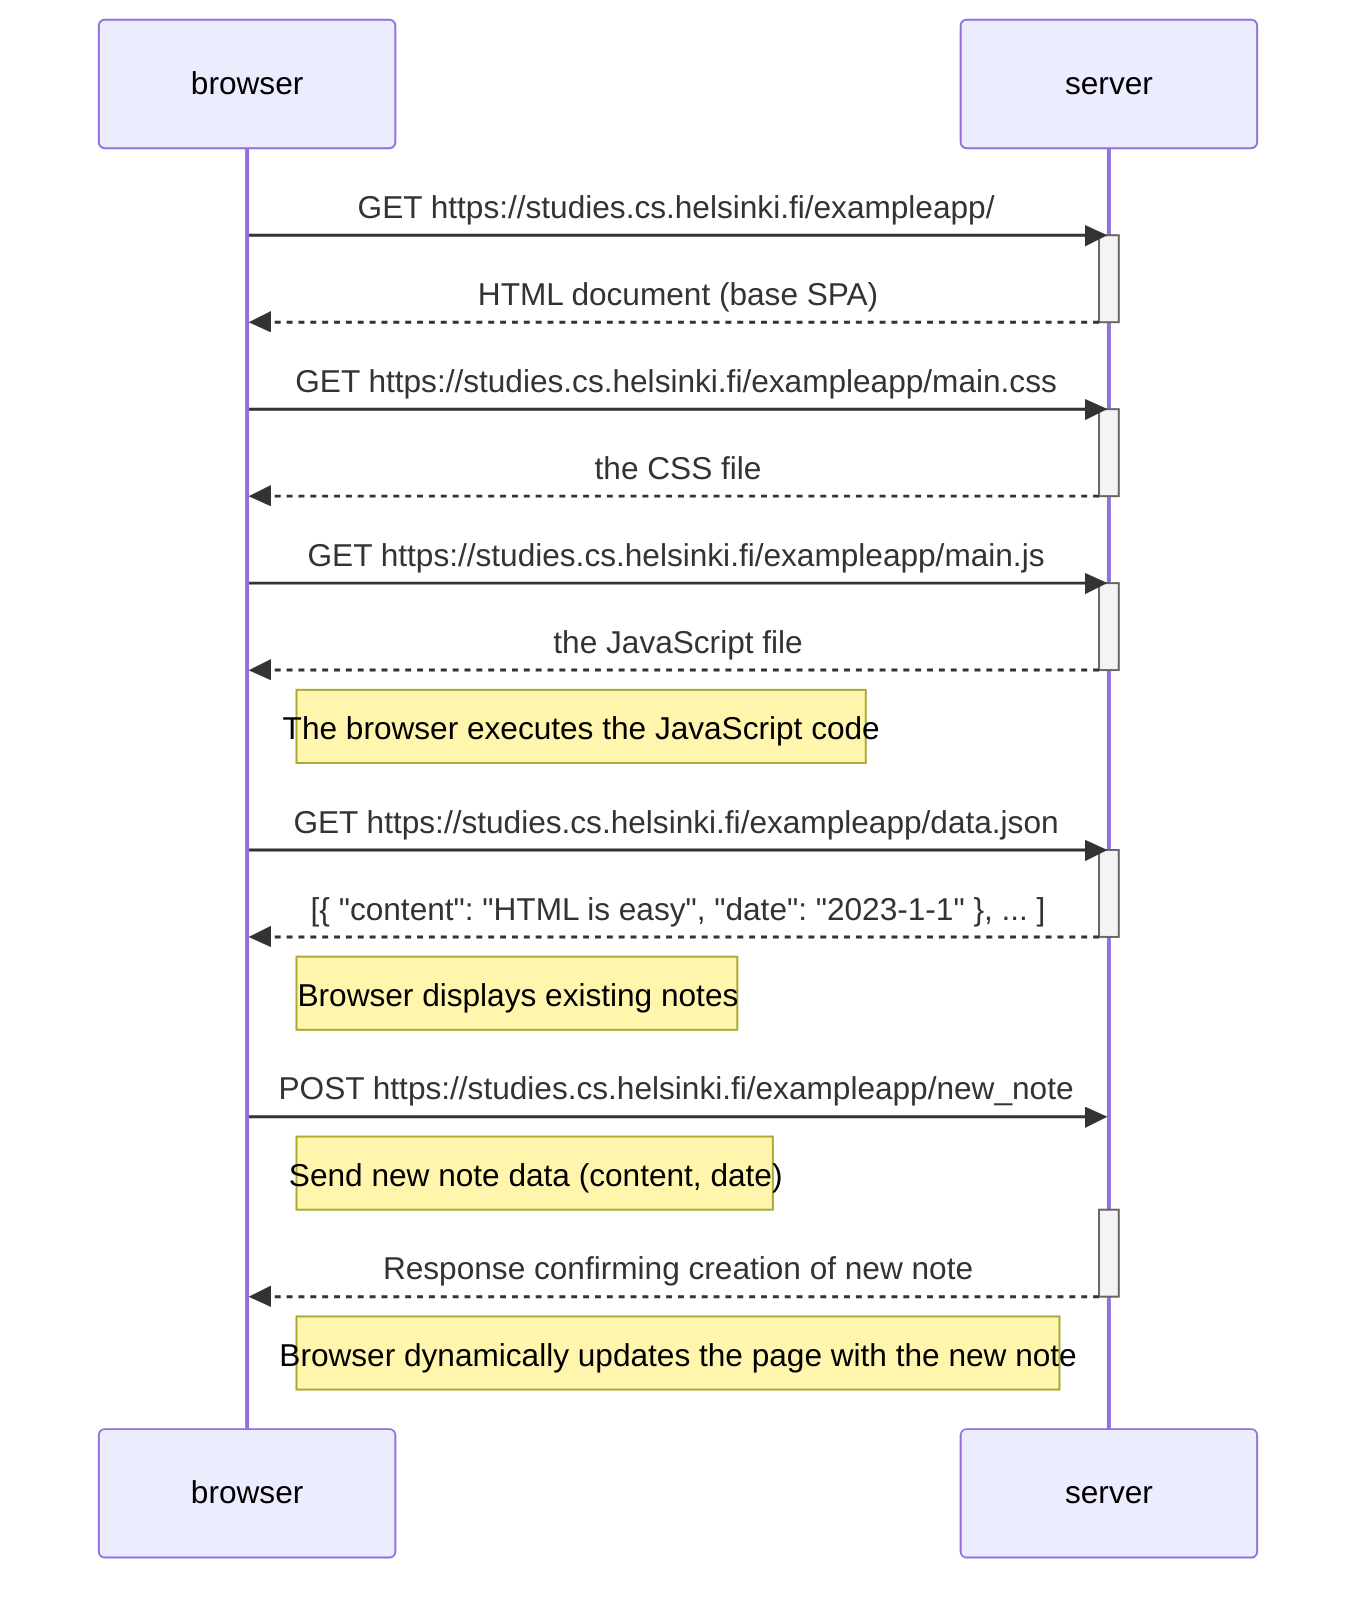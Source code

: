 sequenceDiagram
    participant browser
    participant server

    browser->>server: GET https://studies.cs.helsinki.fi/exampleapp/
    activate server
    server-->>browser: HTML document (base SPA)
    deactivate server

    browser->>server: GET https://studies.cs.helsinki.fi/exampleapp/main.css
    activate server
    server-->>browser: the CSS file
    deactivate server

    browser->>server: GET https://studies.cs.helsinki.fi/exampleapp/main.js
    activate server
    server-->>browser: the JavaScript file
    deactivate server

    Note right of browser: The browser executes the JavaScript code

    browser->>server: GET https://studies.cs.helsinki.fi/exampleapp/data.json
    activate server
    server-->>browser: [{ "content": "HTML is easy", "date": "2023-1-1" }, ... ]
    deactivate server

    Note right of browser: Browser displays existing notes

    browser->>server: POST https://studies.cs.helsinki.fi/exampleapp/new_note
    Note right of browser: Send new note data (content, date)
    activate server
    server-->>browser: Response confirming creation of new note
    deactivate server

    Note right of browser: Browser dynamically updates the page with the new note